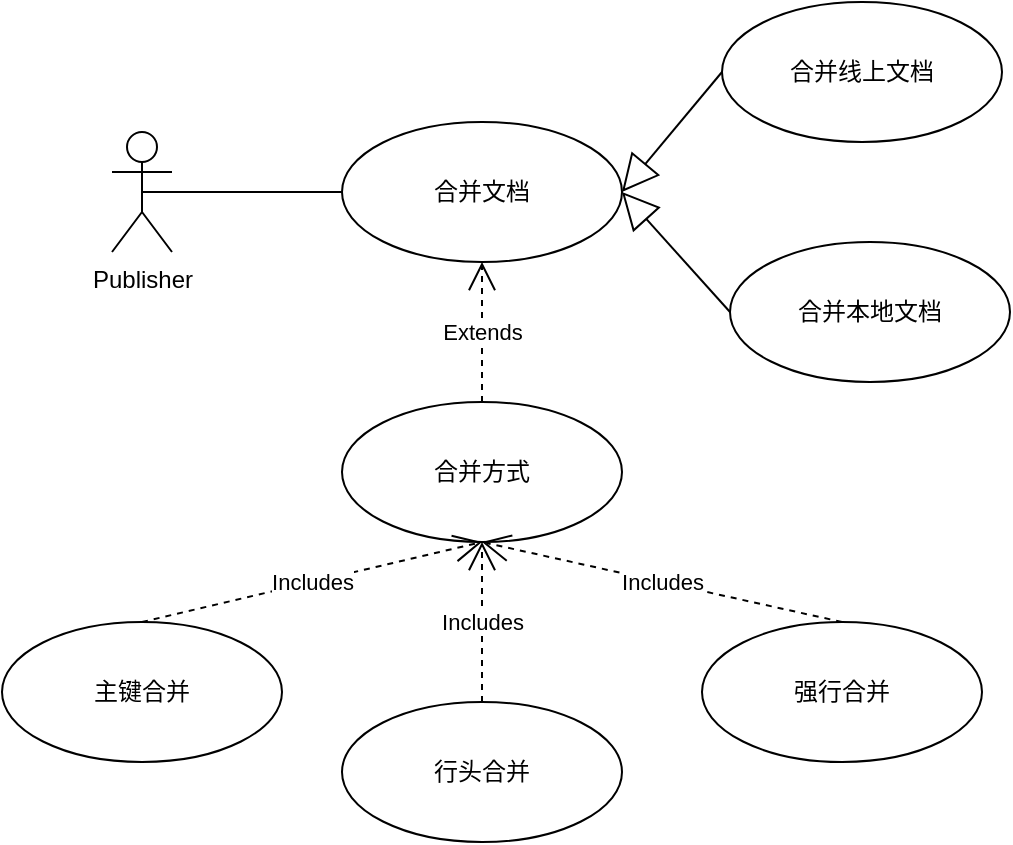 <mxfile version="21.2.1" type="device">
  <diagram name="第 1 页" id="lEx7Q6KAq-QnrjtuThWq">
    <mxGraphModel dx="989" dy="577" grid="1" gridSize="10" guides="1" tooltips="1" connect="1" arrows="1" fold="1" page="1" pageScale="1" pageWidth="827" pageHeight="1169" background="#ffffff" math="0" shadow="0">
      <root>
        <mxCell id="0" />
        <mxCell id="1" parent="0" />
        <mxCell id="312jcwu3gTj9Tzt6515J-1" value="Publisher" style="shape=umlActor;verticalLabelPosition=bottom;verticalAlign=top;html=1;" vertex="1" parent="1">
          <mxGeometry x="235" y="365" width="30" height="60" as="geometry" />
        </mxCell>
        <mxCell id="312jcwu3gTj9Tzt6515J-2" value="合并文档" style="ellipse;whiteSpace=wrap;html=1;" vertex="1" parent="1">
          <mxGeometry x="350" y="360" width="140" height="70" as="geometry" />
        </mxCell>
        <mxCell id="312jcwu3gTj9Tzt6515J-3" value="合并线上文档" style="ellipse;whiteSpace=wrap;html=1;" vertex="1" parent="1">
          <mxGeometry x="540" y="300" width="140" height="70" as="geometry" />
        </mxCell>
        <mxCell id="312jcwu3gTj9Tzt6515J-4" value="合并本地文档" style="ellipse;whiteSpace=wrap;html=1;" vertex="1" parent="1">
          <mxGeometry x="544" y="420" width="140" height="70" as="geometry" />
        </mxCell>
        <mxCell id="312jcwu3gTj9Tzt6515J-5" value="合并方式" style="ellipse;whiteSpace=wrap;html=1;" vertex="1" parent="1">
          <mxGeometry x="350" y="500" width="140" height="70" as="geometry" />
        </mxCell>
        <mxCell id="312jcwu3gTj9Tzt6515J-6" value="主键合并" style="ellipse;whiteSpace=wrap;html=1;" vertex="1" parent="1">
          <mxGeometry x="180" y="610" width="140" height="70" as="geometry" />
        </mxCell>
        <mxCell id="312jcwu3gTj9Tzt6515J-7" value="行头合并" style="ellipse;whiteSpace=wrap;html=1;" vertex="1" parent="1">
          <mxGeometry x="350" y="650" width="140" height="70" as="geometry" />
        </mxCell>
        <mxCell id="312jcwu3gTj9Tzt6515J-8" value="强行合并" style="ellipse;whiteSpace=wrap;html=1;" vertex="1" parent="1">
          <mxGeometry x="530" y="610" width="140" height="70" as="geometry" />
        </mxCell>
        <mxCell id="312jcwu3gTj9Tzt6515J-9" value="Includes" style="endArrow=open;endSize=12;dashed=1;html=1;rounded=0;exitX=0.5;exitY=0;exitDx=0;exitDy=0;entryX=0.5;entryY=1;entryDx=0;entryDy=0;" edge="1" parent="1" source="312jcwu3gTj9Tzt6515J-8" target="312jcwu3gTj9Tzt6515J-5">
          <mxGeometry width="160" relative="1" as="geometry">
            <mxPoint x="260" y="470" as="sourcePoint" />
            <mxPoint x="420" y="470" as="targetPoint" />
          </mxGeometry>
        </mxCell>
        <mxCell id="312jcwu3gTj9Tzt6515J-11" value="Includes" style="endArrow=open;endSize=12;dashed=1;html=1;rounded=0;exitX=0.5;exitY=0;exitDx=0;exitDy=0;" edge="1" parent="1" source="312jcwu3gTj9Tzt6515J-7">
          <mxGeometry width="160" relative="1" as="geometry">
            <mxPoint x="270" y="480" as="sourcePoint" />
            <mxPoint x="420" y="570" as="targetPoint" />
          </mxGeometry>
        </mxCell>
        <mxCell id="312jcwu3gTj9Tzt6515J-12" value="Includes" style="endArrow=open;endSize=12;dashed=1;html=1;rounded=0;exitX=0.5;exitY=0;exitDx=0;exitDy=0;entryX=0.5;entryY=1;entryDx=0;entryDy=0;" edge="1" parent="1" source="312jcwu3gTj9Tzt6515J-6" target="312jcwu3gTj9Tzt6515J-5">
          <mxGeometry width="160" relative="1" as="geometry">
            <mxPoint x="280" y="490" as="sourcePoint" />
            <mxPoint x="440" y="490" as="targetPoint" />
          </mxGeometry>
        </mxCell>
        <mxCell id="312jcwu3gTj9Tzt6515J-13" value="Extends" style="endArrow=open;endSize=12;dashed=1;html=1;rounded=0;exitX=0.5;exitY=0;exitDx=0;exitDy=0;entryX=0.5;entryY=1;entryDx=0;entryDy=0;" edge="1" parent="1" source="312jcwu3gTj9Tzt6515J-5" target="312jcwu3gTj9Tzt6515J-2">
          <mxGeometry width="160" relative="1" as="geometry">
            <mxPoint x="260" y="620" as="sourcePoint" />
            <mxPoint x="430" y="580" as="targetPoint" />
          </mxGeometry>
        </mxCell>
        <mxCell id="312jcwu3gTj9Tzt6515J-14" value="" style="endArrow=block;endSize=16;endFill=0;html=1;rounded=0;entryX=1;entryY=0.5;entryDx=0;entryDy=0;exitX=0;exitY=0.5;exitDx=0;exitDy=0;" edge="1" parent="1" source="312jcwu3gTj9Tzt6515J-3" target="312jcwu3gTj9Tzt6515J-2">
          <mxGeometry width="160" relative="1" as="geometry">
            <mxPoint x="350" y="430" as="sourcePoint" />
            <mxPoint x="510" y="430" as="targetPoint" />
          </mxGeometry>
        </mxCell>
        <mxCell id="312jcwu3gTj9Tzt6515J-15" value="" style="endArrow=block;endSize=16;endFill=0;html=1;rounded=0;entryX=1;entryY=0.5;entryDx=0;entryDy=0;exitX=0;exitY=0.5;exitDx=0;exitDy=0;" edge="1" parent="1" source="312jcwu3gTj9Tzt6515J-4" target="312jcwu3gTj9Tzt6515J-2">
          <mxGeometry width="160" relative="1" as="geometry">
            <mxPoint x="360" y="440" as="sourcePoint" />
            <mxPoint x="520" y="440" as="targetPoint" />
          </mxGeometry>
        </mxCell>
        <mxCell id="312jcwu3gTj9Tzt6515J-16" value="" style="endArrow=none;html=1;rounded=0;exitX=0.5;exitY=0.5;exitDx=0;exitDy=0;exitPerimeter=0;entryX=0;entryY=0.5;entryDx=0;entryDy=0;" edge="1" parent="1" source="312jcwu3gTj9Tzt6515J-1" target="312jcwu3gTj9Tzt6515J-2">
          <mxGeometry width="50" height="50" relative="1" as="geometry">
            <mxPoint x="270" y="420" as="sourcePoint" />
            <mxPoint x="320" y="370" as="targetPoint" />
          </mxGeometry>
        </mxCell>
      </root>
    </mxGraphModel>
  </diagram>
</mxfile>
